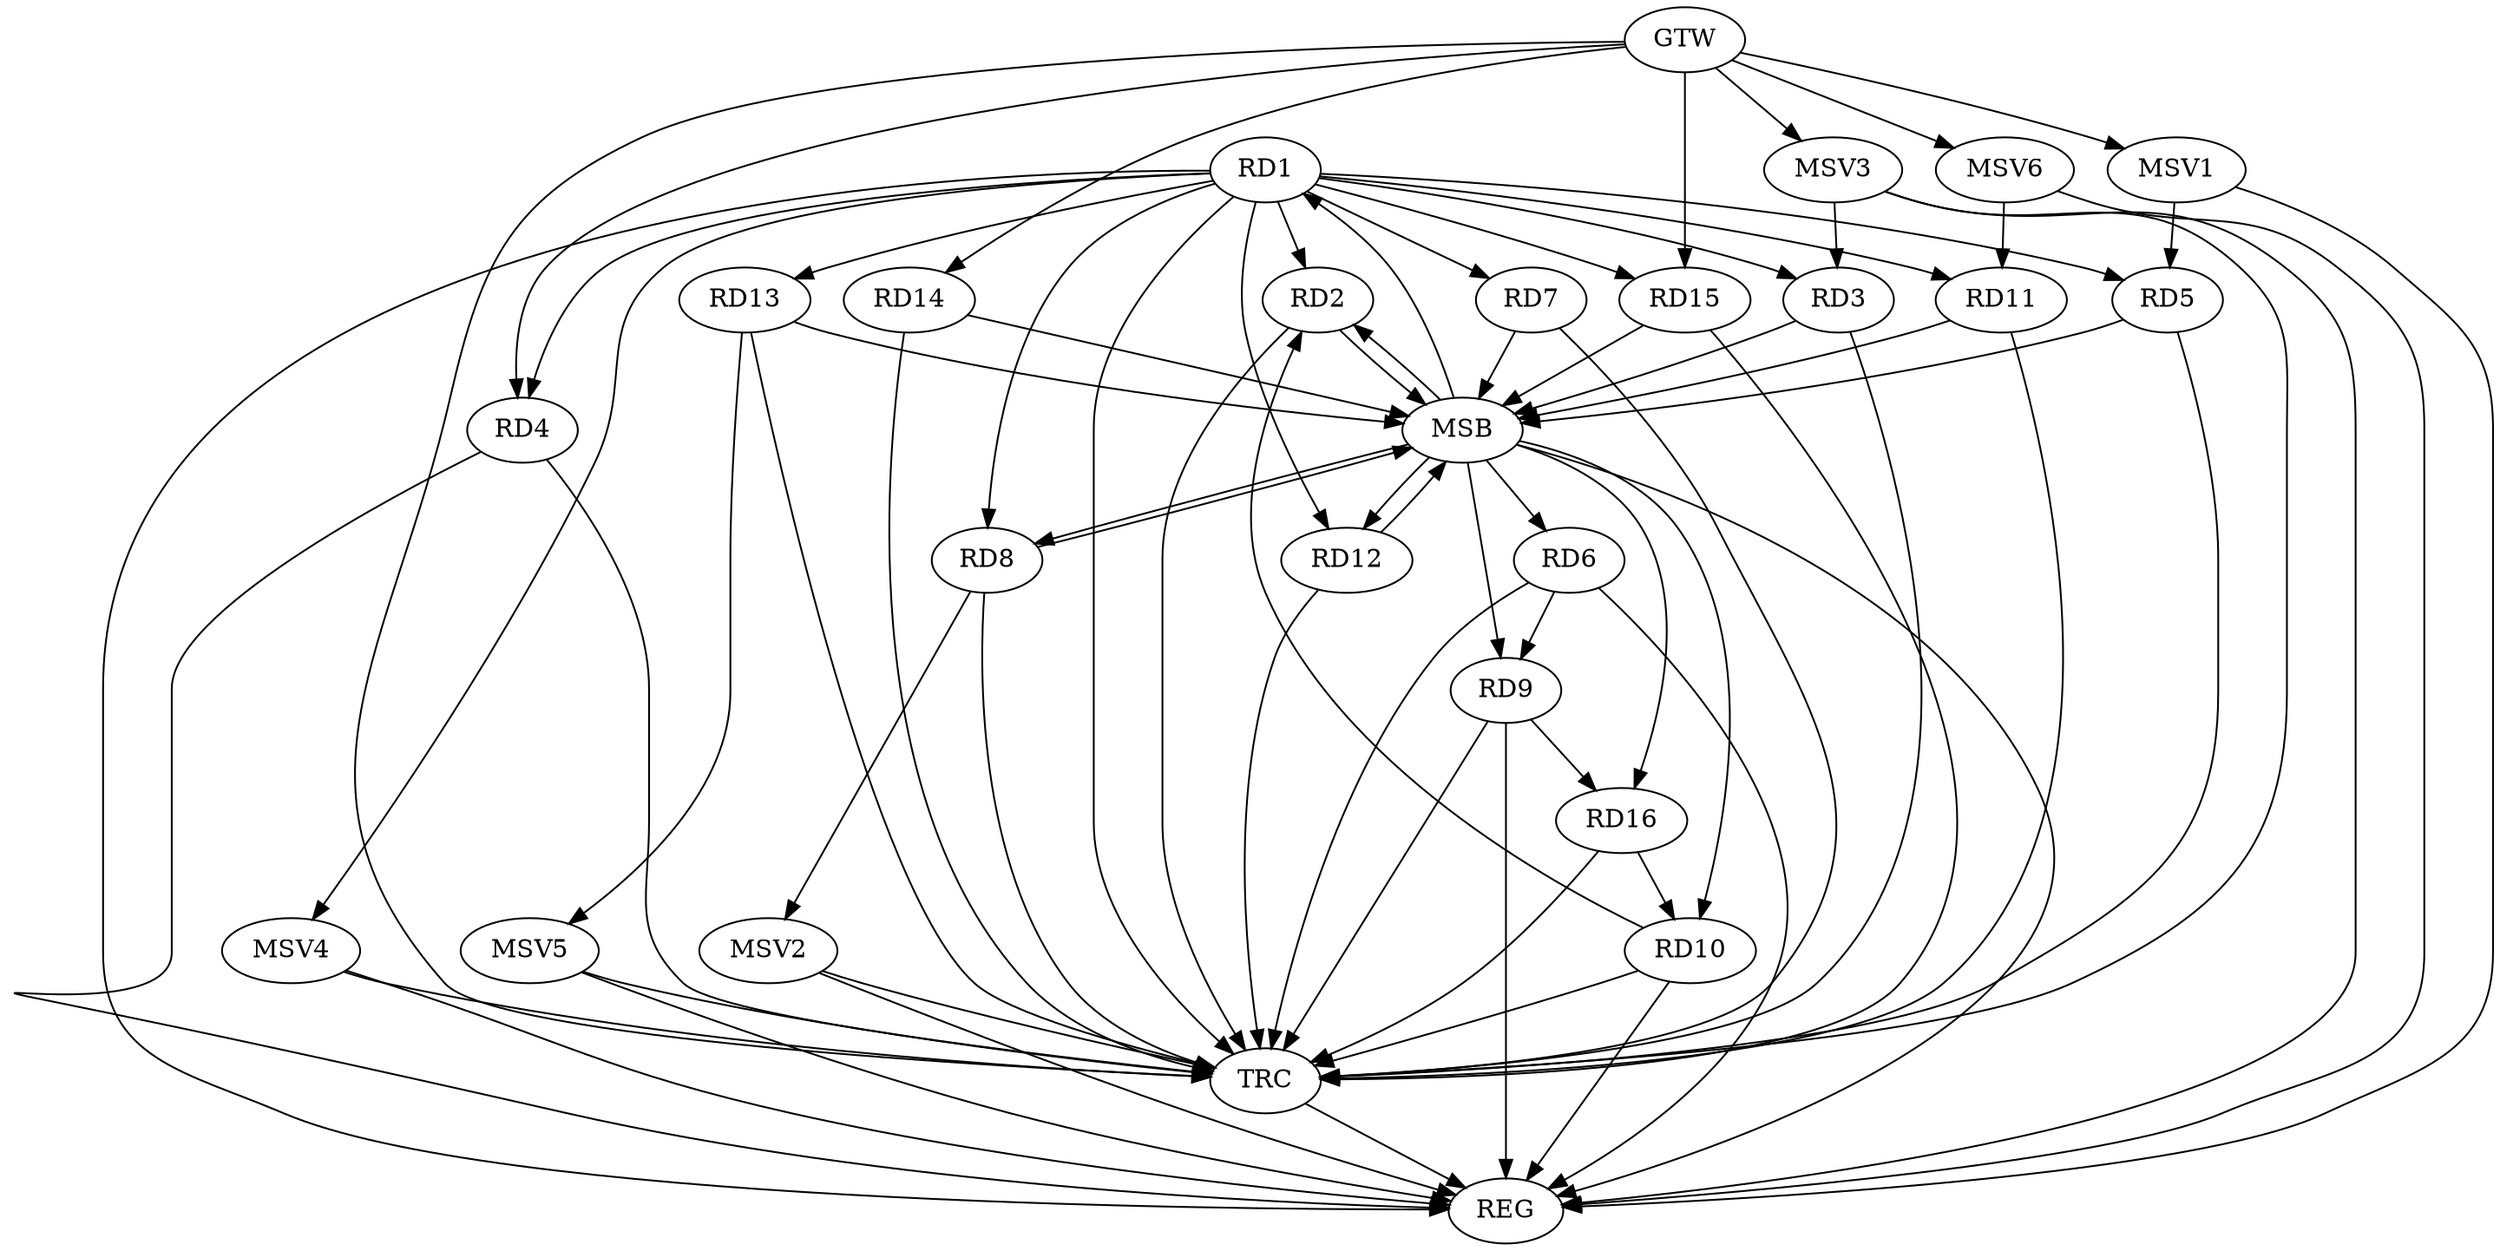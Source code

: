 strict digraph G {
  RD1 [ label="RD1" ];
  RD2 [ label="RD2" ];
  RD3 [ label="RD3" ];
  RD4 [ label="RD4" ];
  RD5 [ label="RD5" ];
  RD6 [ label="RD6" ];
  RD7 [ label="RD7" ];
  RD8 [ label="RD8" ];
  RD9 [ label="RD9" ];
  RD10 [ label="RD10" ];
  RD11 [ label="RD11" ];
  RD12 [ label="RD12" ];
  RD13 [ label="RD13" ];
  RD14 [ label="RD14" ];
  RD15 [ label="RD15" ];
  RD16 [ label="RD16" ];
  GTW [ label="GTW" ];
  REG [ label="REG" ];
  MSB [ label="MSB" ];
  TRC [ label="TRC" ];
  MSV1 [ label="MSV1" ];
  MSV2 [ label="MSV2" ];
  MSV3 [ label="MSV3" ];
  MSV4 [ label="MSV4" ];
  MSV5 [ label="MSV5" ];
  MSV6 [ label="MSV6" ];
  RD1 -> RD2;
  RD1 -> RD5;
  RD1 -> RD8;
  RD1 -> RD13;
  RD10 -> RD2;
  RD6 -> RD9;
  RD9 -> RD16;
  RD16 -> RD10;
  GTW -> RD4;
  GTW -> RD14;
  GTW -> RD15;
  RD1 -> REG;
  RD4 -> REG;
  RD6 -> REG;
  RD9 -> REG;
  RD10 -> REG;
  RD2 -> MSB;
  MSB -> RD9;
  MSB -> REG;
  RD3 -> MSB;
  MSB -> RD8;
  RD5 -> MSB;
  MSB -> RD6;
  MSB -> RD12;
  RD7 -> MSB;
  RD8 -> MSB;
  RD11 -> MSB;
  MSB -> RD2;
  RD12 -> MSB;
  MSB -> RD1;
  RD13 -> MSB;
  MSB -> RD10;
  RD14 -> MSB;
  RD15 -> MSB;
  MSB -> RD16;
  RD1 -> TRC;
  RD2 -> TRC;
  RD3 -> TRC;
  RD4 -> TRC;
  RD5 -> TRC;
  RD6 -> TRC;
  RD7 -> TRC;
  RD8 -> TRC;
  RD9 -> TRC;
  RD10 -> TRC;
  RD11 -> TRC;
  RD12 -> TRC;
  RD13 -> TRC;
  RD14 -> TRC;
  RD15 -> TRC;
  RD16 -> TRC;
  GTW -> TRC;
  TRC -> REG;
  RD1 -> RD4;
  RD1 -> RD11;
  RD1 -> RD12;
  RD1 -> RD7;
  RD1 -> RD15;
  RD1 -> RD3;
  MSV1 -> RD5;
  GTW -> MSV1;
  MSV1 -> REG;
  RD8 -> MSV2;
  MSV2 -> REG;
  MSV2 -> TRC;
  MSV3 -> RD3;
  GTW -> MSV3;
  MSV3 -> REG;
  MSV3 -> TRC;
  RD1 -> MSV4;
  MSV4 -> REG;
  MSV4 -> TRC;
  RD13 -> MSV5;
  MSV5 -> REG;
  MSV5 -> TRC;
  MSV6 -> RD11;
  GTW -> MSV6;
  MSV6 -> REG;
}
